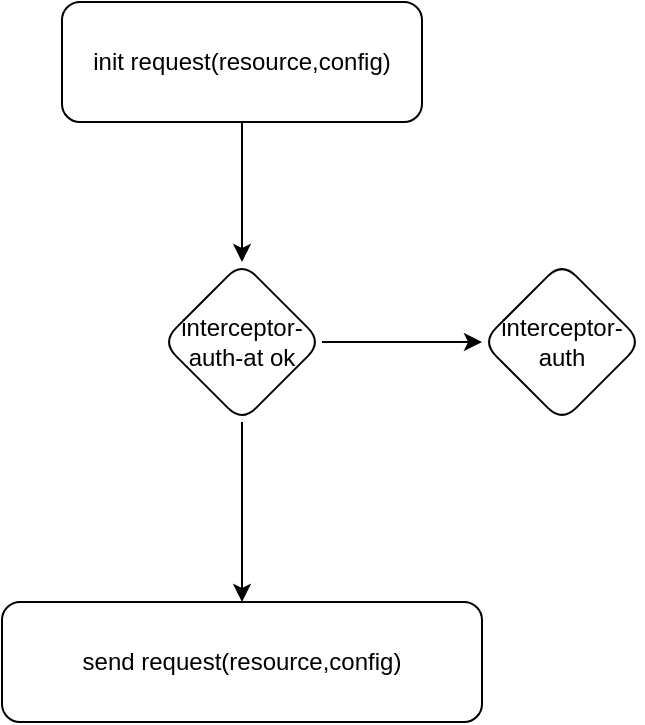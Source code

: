 <mxfile>
    <diagram id="h-bIHt-bhslT49qf7vgE" name="第 1 页">
        <mxGraphModel dx="422" dy="497" grid="1" gridSize="10" guides="1" tooltips="1" connect="1" arrows="1" fold="1" page="1" pageScale="1" pageWidth="827" pageHeight="1169" math="0" shadow="0">
            <root>
                <mxCell id="0"/>
                <mxCell id="1" parent="0"/>
                <mxCell id="4" value="" style="edgeStyle=none;html=1;" edge="1" parent="1" source="2" target="3">
                    <mxGeometry relative="1" as="geometry"/>
                </mxCell>
                <mxCell id="2" value="init request(resource,config)" style="rounded=1;whiteSpace=wrap;html=1;" vertex="1" parent="1">
                    <mxGeometry x="120" y="120" width="180" height="60" as="geometry"/>
                </mxCell>
                <mxCell id="6" value="" style="edgeStyle=none;html=1;" edge="1" parent="1" source="3" target="5">
                    <mxGeometry relative="1" as="geometry"/>
                </mxCell>
                <mxCell id="8" value="" style="edgeStyle=none;html=1;" edge="1" parent="1" source="3" target="7">
                    <mxGeometry relative="1" as="geometry"/>
                </mxCell>
                <mxCell id="3" value="interceptor-auth-at ok" style="rhombus;whiteSpace=wrap;html=1;rounded=1;" vertex="1" parent="1">
                    <mxGeometry x="170" y="250" width="80" height="80" as="geometry"/>
                </mxCell>
                <mxCell id="5" value="send request(resource,config)" style="whiteSpace=wrap;html=1;rounded=1;" vertex="1" parent="1">
                    <mxGeometry x="90" y="420" width="240" height="60" as="geometry"/>
                </mxCell>
                <mxCell id="7" value="interceptor-auth" style="rhombus;whiteSpace=wrap;html=1;rounded=1;" vertex="1" parent="1">
                    <mxGeometry x="330" y="250" width="80" height="80" as="geometry"/>
                </mxCell>
            </root>
        </mxGraphModel>
    </diagram>
</mxfile>